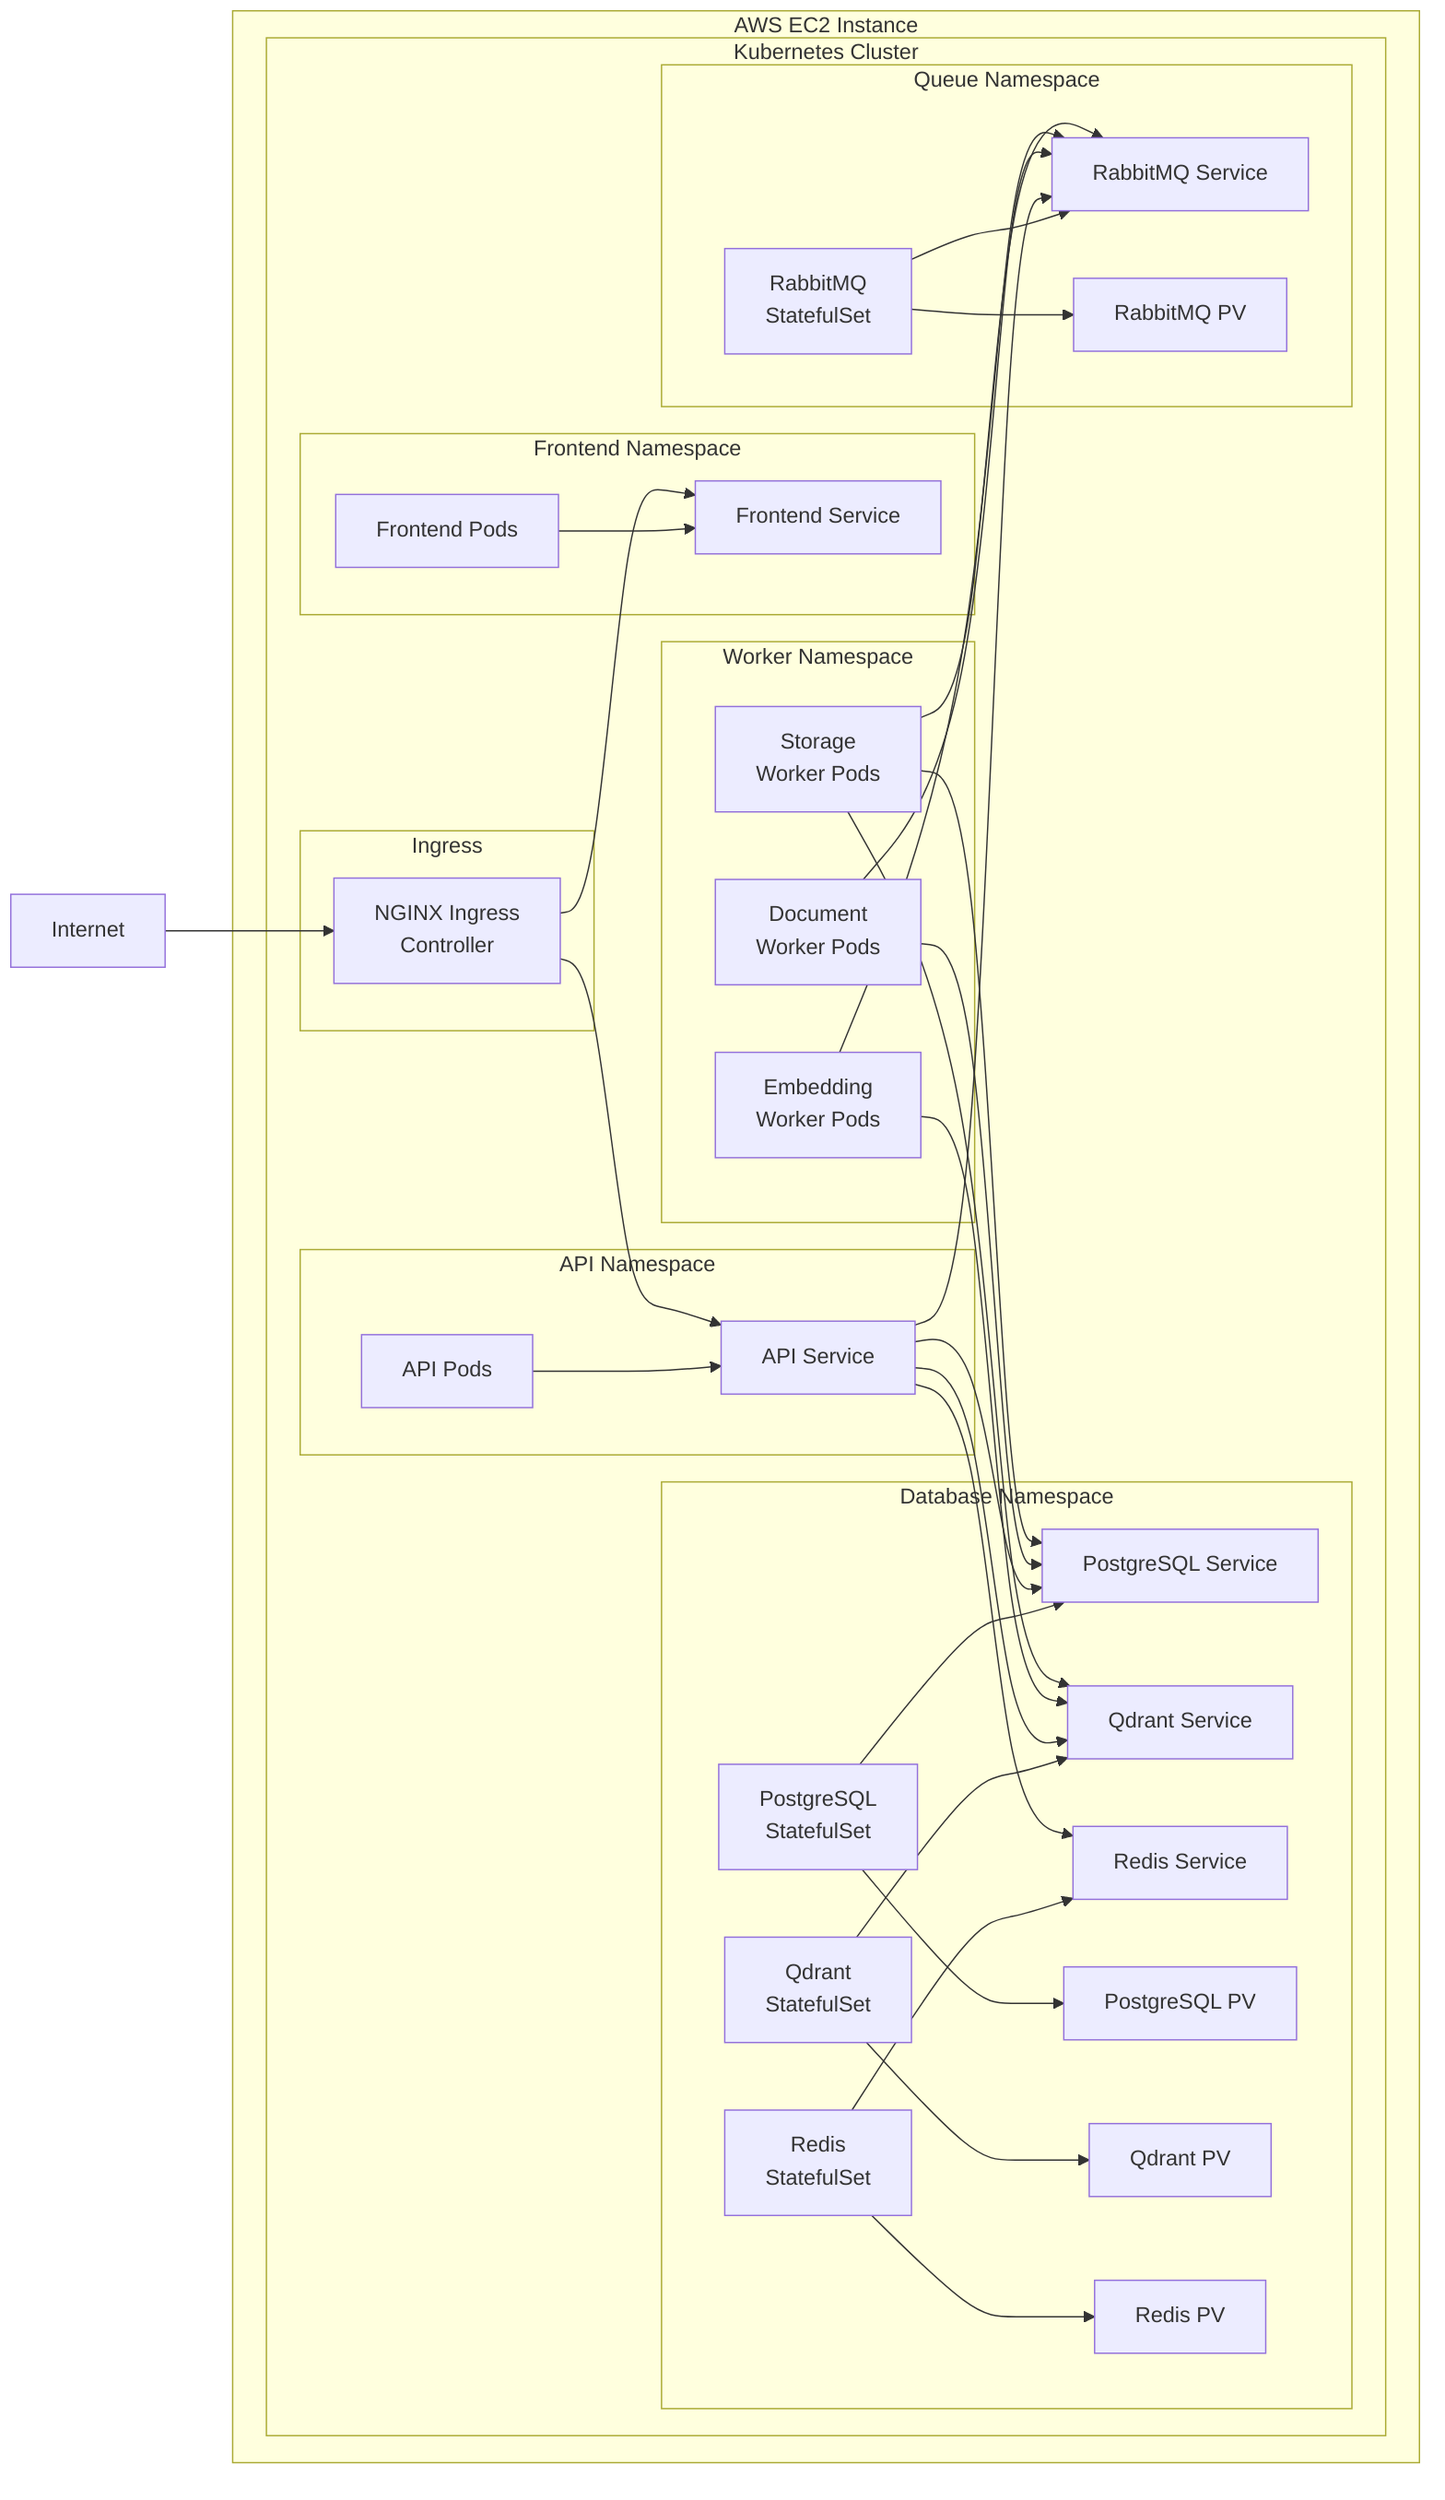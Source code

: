graph LR
    %% Define main components with proper spacing and color schemes
    subgraph EC2Instance["AWS EC2 Instance"]
        
        subgraph K8s["Kubernetes Cluster"]
            
            subgraph APINamespace["API Namespace"]
                API["API Pods"]
                API_SVC["API Service"]
                API --> API_SVC
            end
            
            subgraph FrontendNamespace["Frontend Namespace"]
                UI["Frontend Pods"]
                UI_SVC["Frontend Service"]
                UI --> UI_SVC
            end
            
            subgraph WorkerNamespace["Worker Namespace"]
                DOC_WORKER["Document<br/>Worker Pods"]
                EMB_WORKER["Embedding<br/>Worker Pods"]
                STR_WORKER["Storage<br/>Worker Pods"]
            end
            
            subgraph DatabaseNamespace["Database Namespace"]
                PG["PostgreSQL<br/>StatefulSet"]
                QD["Qdrant<br/>StatefulSet"]
                RED["Redis<br/>StatefulSet"]
                
                PG_SVC["PostgreSQL Service"]
                QD_SVC["Qdrant Service"]
                RED_SVC["Redis Service"]
                
                PG --> PG_SVC
                QD --> QD_SVC
                RED --> RED_SVC
                
                PG_VOL["PostgreSQL PV"]
                QD_VOL["Qdrant PV"] 
                RED_VOL["Redis PV"]
                
                PG --> PG_VOL
                QD --> QD_VOL
                RED --> RED_VOL
            end
            
            subgraph QueueNamespace["Queue Namespace"]
                RMQ["RabbitMQ<br/>StatefulSet"]
                RMQ_SVC["RabbitMQ Service"]
                RMQ --> RMQ_SVC
                RMQ_VOL["RabbitMQ PV"]
                RMQ --> RMQ_VOL
            end
            
            subgraph IngressControl["Ingress"]
                ING["NGINX Ingress<br/>Controller"]
            end
            
            %% Services connections
            ING --> API_SVC
            ING --> UI_SVC
            
            API_SVC --> PG_SVC
            API_SVC --> QD_SVC
            API_SVC --> RED_SVC
            API_SVC --> RMQ_SVC
            
            DOC_WORKER --> RMQ_SVC
            EMB_WORKER --> RMQ_SVC
            STR_WORKER --> RMQ_SVC
            
            DOC_WORKER --> PG_SVC
            EMB_WORKER --> QD_SVC
            STR_WORKER --> PG_SVC
            STR_WORKER --> QD_SVC
        end
    end
    
    %% External connections
    INTERNET["Internet"]
    INTERNET --> ING
    
    %% Add a title
    %% title Kubernetes Deployment Architecture